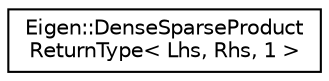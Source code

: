 digraph "Graphical Class Hierarchy"
{
  edge [fontname="Helvetica",fontsize="10",labelfontname="Helvetica",labelfontsize="10"];
  node [fontname="Helvetica",fontsize="10",shape=record];
  rankdir="LR";
  Node1 [label="Eigen::DenseSparseProduct\lReturnType\< Lhs, Rhs, 1 \>",height=0.2,width=0.4,color="black", fillcolor="white", style="filled",URL="$struct_eigen_1_1_dense_sparse_product_return_type_3_01_lhs_00_01_rhs_00_011_01_4.html"];
}
